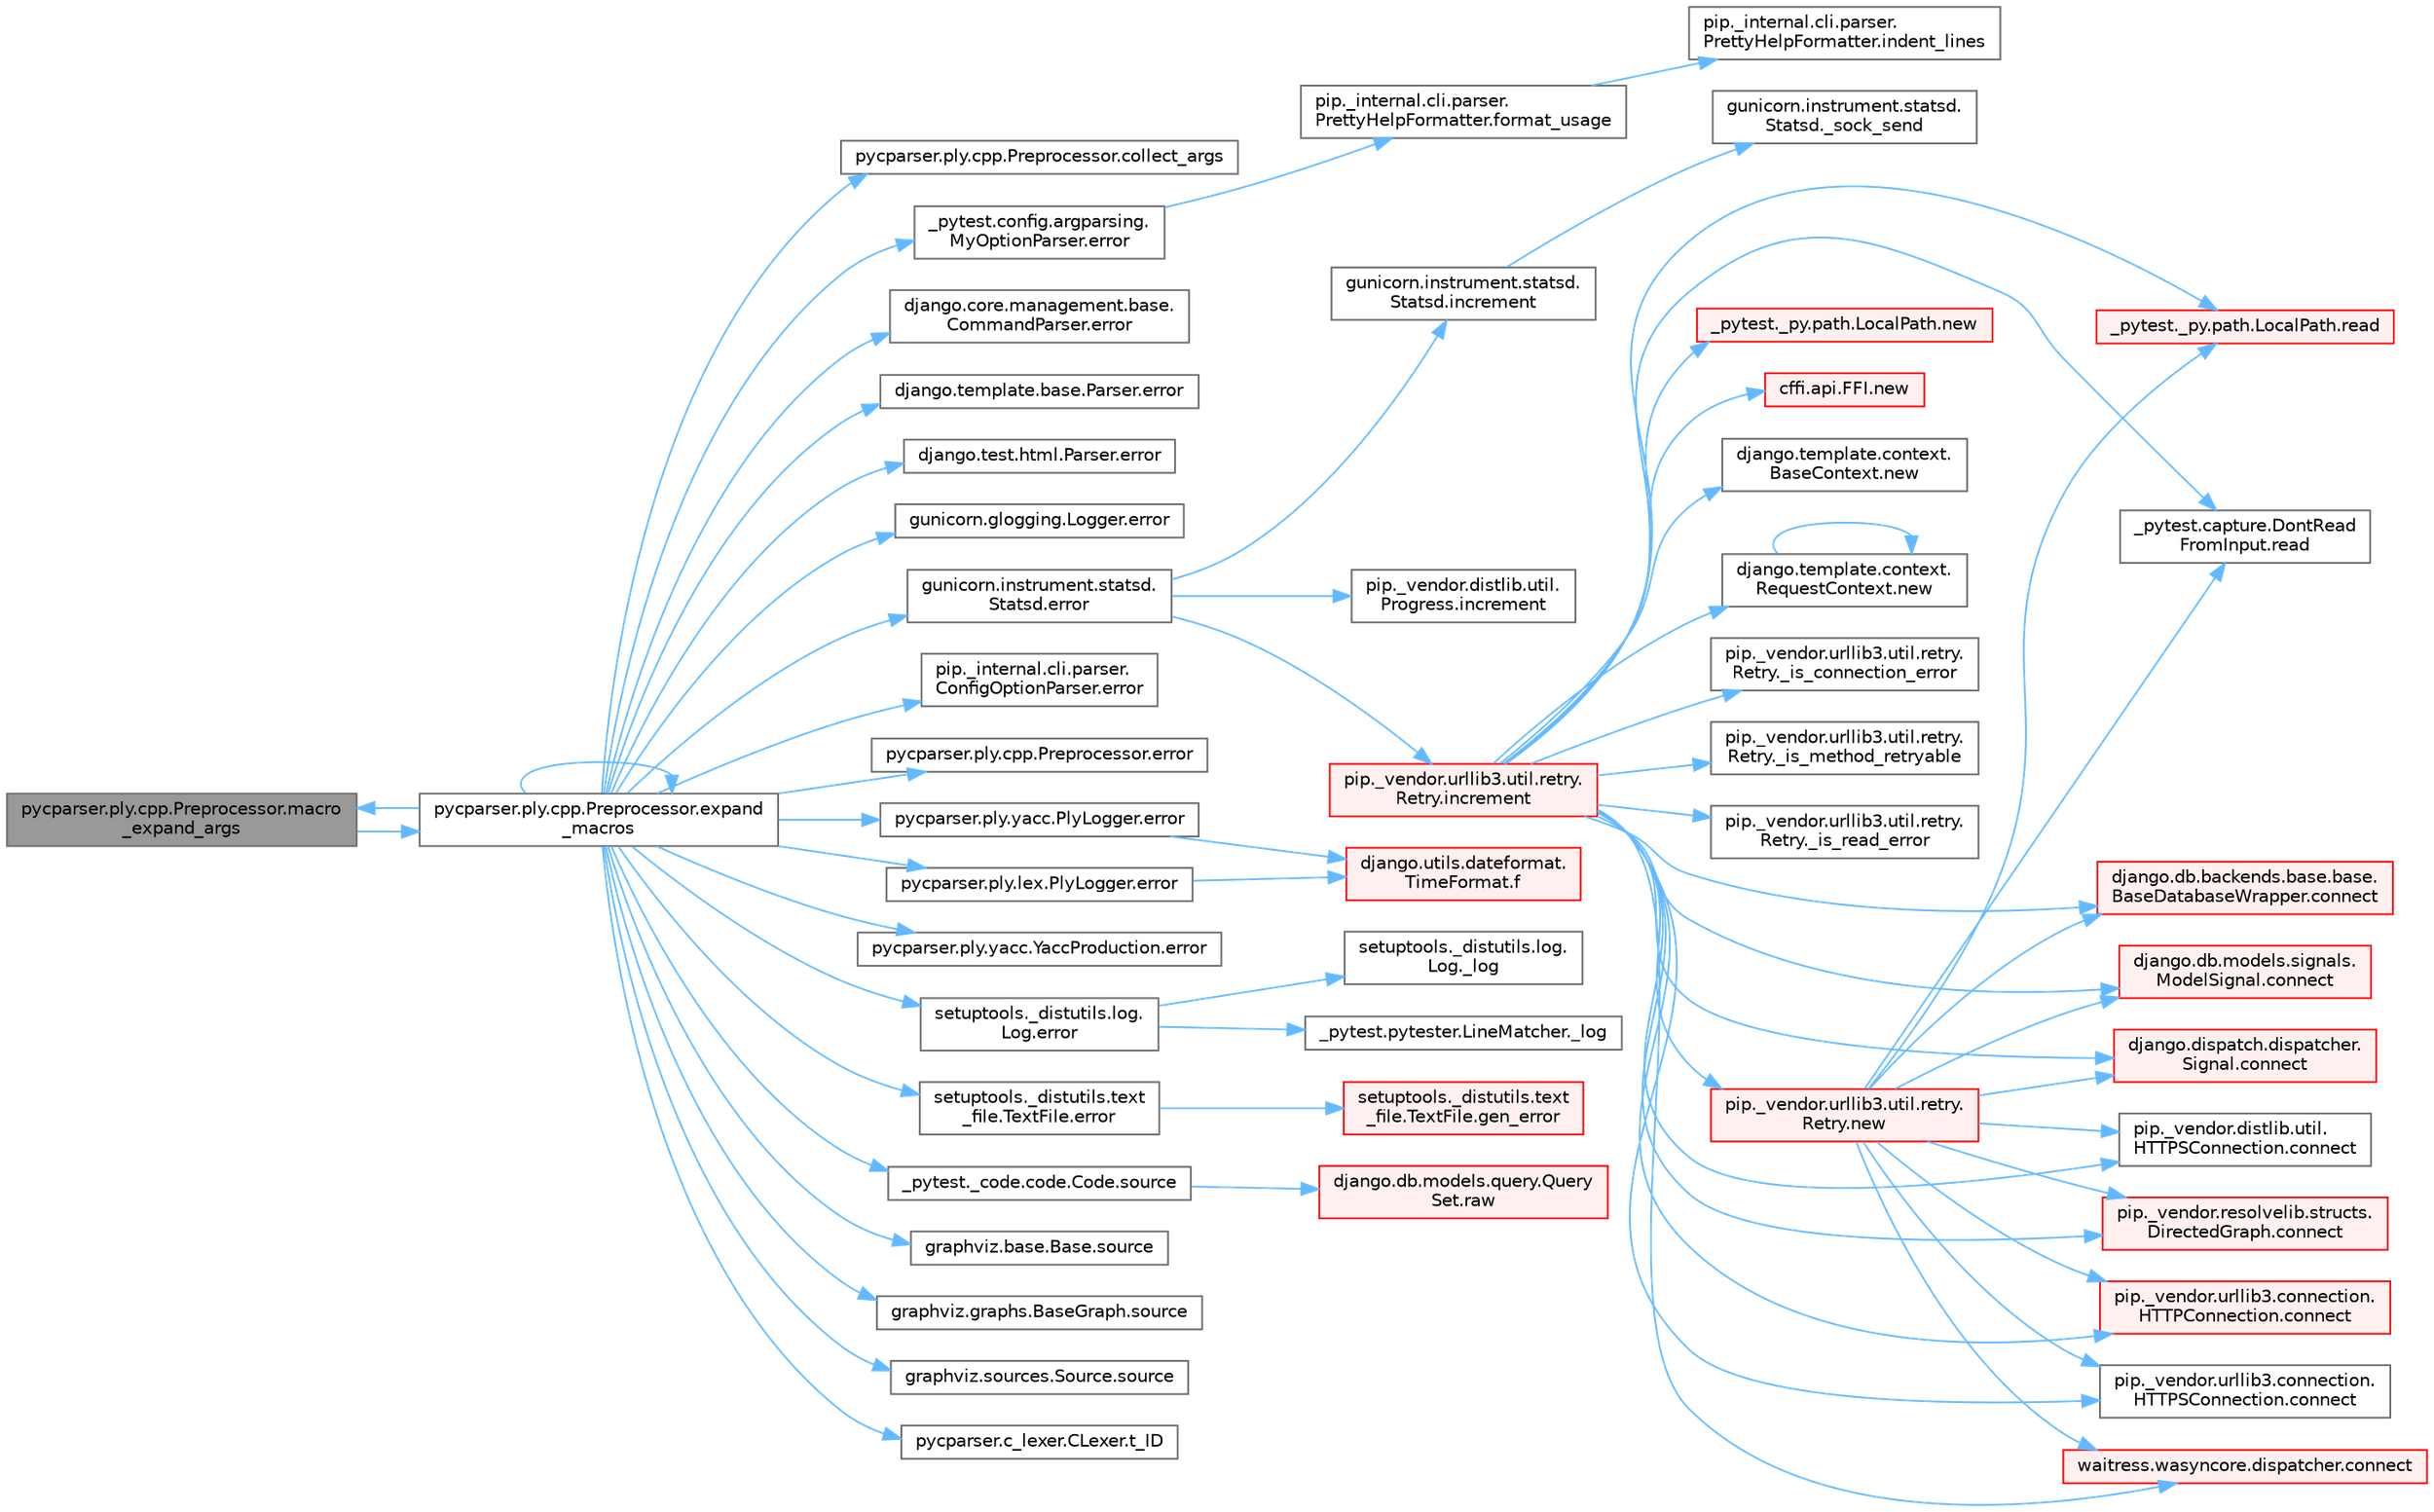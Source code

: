 digraph "pycparser.ply.cpp.Preprocessor.macro_expand_args"
{
 // LATEX_PDF_SIZE
  bgcolor="transparent";
  edge [fontname=Helvetica,fontsize=10,labelfontname=Helvetica,labelfontsize=10];
  node [fontname=Helvetica,fontsize=10,shape=box,height=0.2,width=0.4];
  rankdir="LR";
  Node1 [id="Node000001",label="pycparser.ply.cpp.Preprocessor.macro\l_expand_args",height=0.2,width=0.4,color="gray40", fillcolor="grey60", style="filled", fontcolor="black",tooltip=" "];
  Node1 -> Node2 [id="edge1_Node000001_Node000002",color="steelblue1",style="solid",tooltip=" "];
  Node2 [id="Node000002",label="pycparser.ply.cpp.Preprocessor.expand\l_macros",height=0.2,width=0.4,color="grey40", fillcolor="white", style="filled",URL="$classpycparser_1_1ply_1_1cpp_1_1_preprocessor.html#a4ac7e926ac9f68ef96f58e704a570d42",tooltip=" "];
  Node2 -> Node3 [id="edge2_Node000002_Node000003",color="steelblue1",style="solid",tooltip=" "];
  Node3 [id="Node000003",label="pycparser.ply.cpp.Preprocessor.collect_args",height=0.2,width=0.4,color="grey40", fillcolor="white", style="filled",URL="$classpycparser_1_1ply_1_1cpp_1_1_preprocessor.html#ac152ad9de817ea9c5f019bd3d372cfeb",tooltip=" "];
  Node2 -> Node4 [id="edge3_Node000002_Node000004",color="steelblue1",style="solid",tooltip=" "];
  Node4 [id="Node000004",label="_pytest.config.argparsing.\lMyOptionParser.error",height=0.2,width=0.4,color="grey40", fillcolor="white", style="filled",URL="$class__pytest_1_1config_1_1argparsing_1_1_my_option_parser.html#afa605e3b10b021d3192df596a2af55e4",tooltip=" "];
  Node4 -> Node5 [id="edge4_Node000004_Node000005",color="steelblue1",style="solid",tooltip=" "];
  Node5 [id="Node000005",label="pip._internal.cli.parser.\lPrettyHelpFormatter.format_usage",height=0.2,width=0.4,color="grey40", fillcolor="white", style="filled",URL="$classpip_1_1__internal_1_1cli_1_1parser_1_1_pretty_help_formatter.html#af51742b7ae0565bf16937b783af62fb1",tooltip=" "];
  Node5 -> Node6 [id="edge5_Node000005_Node000006",color="steelblue1",style="solid",tooltip=" "];
  Node6 [id="Node000006",label="pip._internal.cli.parser.\lPrettyHelpFormatter.indent_lines",height=0.2,width=0.4,color="grey40", fillcolor="white", style="filled",URL="$classpip_1_1__internal_1_1cli_1_1parser_1_1_pretty_help_formatter.html#aff7c640d960887731811a57f930f99b9",tooltip=" "];
  Node2 -> Node7 [id="edge6_Node000002_Node000007",color="steelblue1",style="solid",tooltip=" "];
  Node7 [id="Node000007",label="django.core.management.base.\lCommandParser.error",height=0.2,width=0.4,color="grey40", fillcolor="white", style="filled",URL="$classdjango_1_1core_1_1management_1_1base_1_1_command_parser.html#a8f60524680d1e5c70de7800e59578073",tooltip=" "];
  Node2 -> Node8 [id="edge7_Node000002_Node000008",color="steelblue1",style="solid",tooltip=" "];
  Node8 [id="Node000008",label="django.template.base.Parser.error",height=0.2,width=0.4,color="grey40", fillcolor="white", style="filled",URL="$classdjango_1_1template_1_1base_1_1_parser.html#ad75d5d46d6b8210f6e4dbab08ed53012",tooltip=" "];
  Node2 -> Node9 [id="edge8_Node000002_Node000009",color="steelblue1",style="solid",tooltip=" "];
  Node9 [id="Node000009",label="django.test.html.Parser.error",height=0.2,width=0.4,color="grey40", fillcolor="white", style="filled",URL="$classdjango_1_1test_1_1html_1_1_parser.html#a458164a9296ceed891d67f5fca97ac67",tooltip=" "];
  Node2 -> Node10 [id="edge9_Node000002_Node000010",color="steelblue1",style="solid",tooltip=" "];
  Node10 [id="Node000010",label="gunicorn.glogging.Logger.error",height=0.2,width=0.4,color="grey40", fillcolor="white", style="filled",URL="$classgunicorn_1_1glogging_1_1_logger.html#aeecb84dbc46a550d08e0ae8618d8b72c",tooltip=" "];
  Node2 -> Node11 [id="edge10_Node000002_Node000011",color="steelblue1",style="solid",tooltip=" "];
  Node11 [id="Node000011",label="gunicorn.instrument.statsd.\lStatsd.error",height=0.2,width=0.4,color="grey40", fillcolor="white", style="filled",URL="$classgunicorn_1_1instrument_1_1statsd_1_1_statsd.html#a00ca379c910e5842719e48e617504c12",tooltip=" "];
  Node11 -> Node12 [id="edge11_Node000011_Node000012",color="steelblue1",style="solid",tooltip=" "];
  Node12 [id="Node000012",label="gunicorn.instrument.statsd.\lStatsd.increment",height=0.2,width=0.4,color="grey40", fillcolor="white", style="filled",URL="$classgunicorn_1_1instrument_1_1statsd_1_1_statsd.html#a5527687726a051a5182ee13a842b08fd",tooltip=" "];
  Node12 -> Node13 [id="edge12_Node000012_Node000013",color="steelblue1",style="solid",tooltip=" "];
  Node13 [id="Node000013",label="gunicorn.instrument.statsd.\lStatsd._sock_send",height=0.2,width=0.4,color="grey40", fillcolor="white", style="filled",URL="$classgunicorn_1_1instrument_1_1statsd_1_1_statsd.html#a7a4a1b56ea564914ea1ca82d1004b779",tooltip=" "];
  Node11 -> Node14 [id="edge13_Node000011_Node000014",color="steelblue1",style="solid",tooltip=" "];
  Node14 [id="Node000014",label="pip._vendor.distlib.util.\lProgress.increment",height=0.2,width=0.4,color="grey40", fillcolor="white", style="filled",URL="$classpip_1_1__vendor_1_1distlib_1_1util_1_1_progress.html#a197ffd4ac8a74898742a6cde5b4c5466",tooltip=" "];
  Node11 -> Node15 [id="edge14_Node000011_Node000015",color="steelblue1",style="solid",tooltip=" "];
  Node15 [id="Node000015",label="pip._vendor.urllib3.util.retry.\lRetry.increment",height=0.2,width=0.4,color="red", fillcolor="#FFF0F0", style="filled",URL="$classpip_1_1__vendor_1_1urllib3_1_1util_1_1retry_1_1_retry.html#a88dd993ccb2ef4b2bfa9ad0571374b12",tooltip=" "];
  Node15 -> Node16 [id="edge15_Node000015_Node000016",color="steelblue1",style="solid",tooltip=" "];
  Node16 [id="Node000016",label="pip._vendor.urllib3.util.retry.\lRetry._is_connection_error",height=0.2,width=0.4,color="grey40", fillcolor="white", style="filled",URL="$classpip_1_1__vendor_1_1urllib3_1_1util_1_1retry_1_1_retry.html#af9157a0cb7ff9ff1545c47689060cae3",tooltip=" "];
  Node15 -> Node17 [id="edge16_Node000015_Node000017",color="steelblue1",style="solid",tooltip=" "];
  Node17 [id="Node000017",label="pip._vendor.urllib3.util.retry.\lRetry._is_method_retryable",height=0.2,width=0.4,color="grey40", fillcolor="white", style="filled",URL="$classpip_1_1__vendor_1_1urllib3_1_1util_1_1retry_1_1_retry.html#a193e812f031d711640062670168b06d6",tooltip=" "];
  Node15 -> Node18 [id="edge17_Node000015_Node000018",color="steelblue1",style="solid",tooltip=" "];
  Node18 [id="Node000018",label="pip._vendor.urllib3.util.retry.\lRetry._is_read_error",height=0.2,width=0.4,color="grey40", fillcolor="white", style="filled",URL="$classpip_1_1__vendor_1_1urllib3_1_1util_1_1retry_1_1_retry.html#a605705facbf670c41a7291387eb9d441",tooltip=" "];
  Node15 -> Node19 [id="edge18_Node000015_Node000019",color="steelblue1",style="solid",tooltip=" "];
  Node19 [id="Node000019",label="django.db.backends.base.base.\lBaseDatabaseWrapper.connect",height=0.2,width=0.4,color="red", fillcolor="#FFF0F0", style="filled",URL="$classdjango_1_1db_1_1backends_1_1base_1_1base_1_1_base_database_wrapper.html#a7b64171260c3bf790ed1f563fe48ec35",tooltip=" "];
  Node15 -> Node4481 [id="edge19_Node000015_Node004481",color="steelblue1",style="solid",tooltip=" "];
  Node4481 [id="Node004481",label="django.db.models.signals.\lModelSignal.connect",height=0.2,width=0.4,color="red", fillcolor="#FFF0F0", style="filled",URL="$classdjango_1_1db_1_1models_1_1signals_1_1_model_signal.html#a9f30fd9b11c3da129cef5ed15df81e6e",tooltip=" "];
  Node15 -> Node4483 [id="edge20_Node000015_Node004483",color="steelblue1",style="solid",tooltip=" "];
  Node4483 [id="Node004483",label="django.dispatch.dispatcher.\lSignal.connect",height=0.2,width=0.4,color="red", fillcolor="#FFF0F0", style="filled",URL="$classdjango_1_1dispatch_1_1dispatcher_1_1_signal.html#ad0c09a102ff82630078b9fd5af4e0d0d",tooltip=" "];
  Node15 -> Node4484 [id="edge21_Node000015_Node004484",color="steelblue1",style="solid",tooltip=" "];
  Node4484 [id="Node004484",label="pip._vendor.distlib.util.\lHTTPSConnection.connect",height=0.2,width=0.4,color="grey40", fillcolor="white", style="filled",URL="$classpip_1_1__vendor_1_1distlib_1_1util_1_1_h_t_t_p_s_connection.html#a1f7ef8f789419a2afad1cc5117d95bc6",tooltip=" "];
  Node15 -> Node4485 [id="edge22_Node000015_Node004485",color="steelblue1",style="solid",tooltip=" "];
  Node4485 [id="Node004485",label="pip._vendor.resolvelib.structs.\lDirectedGraph.connect",height=0.2,width=0.4,color="red", fillcolor="#FFF0F0", style="filled",URL="$classpip_1_1__vendor_1_1resolvelib_1_1structs_1_1_directed_graph.html#a1eb430d00f36fac07a490c7779d31575",tooltip=" "];
  Node15 -> Node4486 [id="edge23_Node000015_Node004486",color="steelblue1",style="solid",tooltip=" "];
  Node4486 [id="Node004486",label="pip._vendor.urllib3.connection.\lHTTPConnection.connect",height=0.2,width=0.4,color="red", fillcolor="#FFF0F0", style="filled",URL="$classpip_1_1__vendor_1_1urllib3_1_1connection_1_1_h_t_t_p_connection.html#afbfafe5a6942dc8e02a727a6f5eb2244",tooltip=" "];
  Node15 -> Node4489 [id="edge24_Node000015_Node004489",color="steelblue1",style="solid",tooltip=" "];
  Node4489 [id="Node004489",label="pip._vendor.urllib3.connection.\lHTTPSConnection.connect",height=0.2,width=0.4,color="grey40", fillcolor="white", style="filled",URL="$classpip_1_1__vendor_1_1urllib3_1_1connection_1_1_h_t_t_p_s_connection.html#a4dad4b6496c3f029196c78b991f57c03",tooltip=" "];
  Node15 -> Node4490 [id="edge25_Node000015_Node004490",color="steelblue1",style="solid",tooltip=" "];
  Node4490 [id="Node004490",label="waitress.wasyncore.dispatcher.connect",height=0.2,width=0.4,color="red", fillcolor="#FFF0F0", style="filled",URL="$classwaitress_1_1wasyncore_1_1dispatcher.html#a62e9904422762eb9bc05bc1dd595aebb",tooltip=" "];
  Node15 -> Node270 [id="edge26_Node000015_Node000270",color="steelblue1",style="solid",tooltip=" "];
  Node270 [id="Node000270",label="_pytest._py.path.LocalPath.new",height=0.2,width=0.4,color="red", fillcolor="#FFF0F0", style="filled",URL="$class__pytest_1_1__py_1_1path_1_1_local_path.html#ab5882416a5911e7a15e0598cbeab05cd",tooltip=" "];
  Node15 -> Node4477 [id="edge27_Node000015_Node004477",color="steelblue1",style="solid",tooltip=" "];
  Node4477 [id="Node004477",label="cffi.api.FFI.new",height=0.2,width=0.4,color="red", fillcolor="#FFF0F0", style="filled",URL="$classcffi_1_1api_1_1_f_f_i.html#a8683df0d048f312ff118f16dae752887",tooltip=" "];
  Node15 -> Node4478 [id="edge28_Node000015_Node004478",color="steelblue1",style="solid",tooltip=" "];
  Node4478 [id="Node004478",label="django.template.context.\lBaseContext.new",height=0.2,width=0.4,color="grey40", fillcolor="white", style="filled",URL="$classdjango_1_1template_1_1context_1_1_base_context.html#a65a4f3e5e3bccacaf4e30e36100c1423",tooltip=" "];
  Node15 -> Node4479 [id="edge29_Node000015_Node004479",color="steelblue1",style="solid",tooltip=" "];
  Node4479 [id="Node004479",label="django.template.context.\lRequestContext.new",height=0.2,width=0.4,color="grey40", fillcolor="white", style="filled",URL="$classdjango_1_1template_1_1context_1_1_request_context.html#a4402e04b0c9bd3d4a2b7f06f38ab7432",tooltip=" "];
  Node4479 -> Node4479 [id="edge30_Node004479_Node004479",color="steelblue1",style="solid",tooltip=" "];
  Node15 -> Node4480 [id="edge31_Node000015_Node004480",color="steelblue1",style="solid",tooltip=" "];
  Node4480 [id="Node004480",label="pip._vendor.urllib3.util.retry.\lRetry.new",height=0.2,width=0.4,color="red", fillcolor="#FFF0F0", style="filled",URL="$classpip_1_1__vendor_1_1urllib3_1_1util_1_1retry_1_1_retry.html#ab806585412b9d9b3c0d882fb4bd8d3c0",tooltip=" "];
  Node4480 -> Node19 [id="edge32_Node004480_Node000019",color="steelblue1",style="solid",tooltip=" "];
  Node4480 -> Node4481 [id="edge33_Node004480_Node004481",color="steelblue1",style="solid",tooltip=" "];
  Node4480 -> Node4483 [id="edge34_Node004480_Node004483",color="steelblue1",style="solid",tooltip=" "];
  Node4480 -> Node4484 [id="edge35_Node004480_Node004484",color="steelblue1",style="solid",tooltip=" "];
  Node4480 -> Node4485 [id="edge36_Node004480_Node004485",color="steelblue1",style="solid",tooltip=" "];
  Node4480 -> Node4486 [id="edge37_Node004480_Node004486",color="steelblue1",style="solid",tooltip=" "];
  Node4480 -> Node4489 [id="edge38_Node004480_Node004489",color="steelblue1",style="solid",tooltip=" "];
  Node4480 -> Node4490 [id="edge39_Node004480_Node004490",color="steelblue1",style="solid",tooltip=" "];
  Node4480 -> Node287 [id="edge40_Node004480_Node000287",color="steelblue1",style="solid",tooltip=" "];
  Node287 [id="Node000287",label="_pytest._py.path.LocalPath.read",height=0.2,width=0.4,color="red", fillcolor="#FFF0F0", style="filled",URL="$class__pytest_1_1__py_1_1path_1_1_local_path.html#a8640b65f715ce8a258379deb78a68fd8",tooltip=" "];
  Node4480 -> Node354 [id="edge41_Node004480_Node000354",color="steelblue1",style="solid",tooltip=" "];
  Node354 [id="Node000354",label="_pytest.capture.DontRead\lFromInput.read",height=0.2,width=0.4,color="grey40", fillcolor="white", style="filled",URL="$class__pytest_1_1capture_1_1_dont_read_from_input.html#abe84d6d5626bed2fa4f52408d2b95d3f",tooltip=" "];
  Node15 -> Node287 [id="edge42_Node000015_Node000287",color="steelblue1",style="solid",tooltip=" "];
  Node15 -> Node354 [id="edge43_Node000015_Node000354",color="steelblue1",style="solid",tooltip=" "];
  Node2 -> Node3145 [id="edge44_Node000002_Node003145",color="steelblue1",style="solid",tooltip=" "];
  Node3145 [id="Node003145",label="pip._internal.cli.parser.\lConfigOptionParser.error",height=0.2,width=0.4,color="grey40", fillcolor="white", style="filled",URL="$classpip_1_1__internal_1_1cli_1_1parser_1_1_config_option_parser.html#a7f476706a72ac9c0f9862fff54f800b6",tooltip=" "];
  Node2 -> Node3146 [id="edge45_Node000002_Node003146",color="steelblue1",style="solid",tooltip=" "];
  Node3146 [id="Node003146",label="pycparser.ply.cpp.Preprocessor.error",height=0.2,width=0.4,color="grey40", fillcolor="white", style="filled",URL="$classpycparser_1_1ply_1_1cpp_1_1_preprocessor.html#a7e1ac62be845481431f1eba28c7c4dff",tooltip=" "];
  Node2 -> Node3147 [id="edge46_Node000002_Node003147",color="steelblue1",style="solid",tooltip=" "];
  Node3147 [id="Node003147",label="pycparser.ply.lex.PlyLogger.error",height=0.2,width=0.4,color="grey40", fillcolor="white", style="filled",URL="$classpycparser_1_1ply_1_1lex_1_1_ply_logger.html#acd6be9709e7b404943ae36e163141b25",tooltip=" "];
  Node3147 -> Node3148 [id="edge47_Node003147_Node003148",color="steelblue1",style="solid",tooltip=" "];
  Node3148 [id="Node003148",label="django.utils.dateformat.\lTimeFormat.f",height=0.2,width=0.4,color="red", fillcolor="#FFF0F0", style="filled",URL="$classdjango_1_1utils_1_1dateformat_1_1_time_format.html#a917dbc4f3103e5d9dd416fce475b48a8",tooltip=" "];
  Node2 -> Node3149 [id="edge48_Node000002_Node003149",color="steelblue1",style="solid",tooltip=" "];
  Node3149 [id="Node003149",label="pycparser.ply.yacc.PlyLogger.error",height=0.2,width=0.4,color="grey40", fillcolor="white", style="filled",URL="$classpycparser_1_1ply_1_1yacc_1_1_ply_logger.html#af6aeffc66660a97dae0fbedefc30be02",tooltip=" "];
  Node3149 -> Node3148 [id="edge49_Node003149_Node003148",color="steelblue1",style="solid",tooltip=" "];
  Node2 -> Node3150 [id="edge50_Node000002_Node003150",color="steelblue1",style="solid",tooltip=" "];
  Node3150 [id="Node003150",label="pycparser.ply.yacc.YaccProduction.error",height=0.2,width=0.4,color="grey40", fillcolor="white", style="filled",URL="$classpycparser_1_1ply_1_1yacc_1_1_yacc_production.html#afad8b69a6e498ad76e964d1d258fec4b",tooltip=" "];
  Node2 -> Node3151 [id="edge51_Node000002_Node003151",color="steelblue1",style="solid",tooltip=" "];
  Node3151 [id="Node003151",label="setuptools._distutils.log.\lLog.error",height=0.2,width=0.4,color="grey40", fillcolor="white", style="filled",URL="$classsetuptools_1_1__distutils_1_1log_1_1_log.html#a7bd864699d7c02ad3de0c09a76dee94f",tooltip=" "];
  Node3151 -> Node1290 [id="edge52_Node003151_Node001290",color="steelblue1",style="solid",tooltip=" "];
  Node1290 [id="Node001290",label="_pytest.pytester.LineMatcher._log",height=0.2,width=0.4,color="grey40", fillcolor="white", style="filled",URL="$class__pytest_1_1pytester_1_1_line_matcher.html#a8783ff706e976340d529c3c012831254",tooltip=" "];
  Node3151 -> Node1291 [id="edge53_Node003151_Node001291",color="steelblue1",style="solid",tooltip=" "];
  Node1291 [id="Node001291",label="setuptools._distutils.log.\lLog._log",height=0.2,width=0.4,color="grey40", fillcolor="white", style="filled",URL="$classsetuptools_1_1__distutils_1_1log_1_1_log.html#a4a1ffe6fd0ad53057d8ea48b2ca6e471",tooltip=" "];
  Node2 -> Node3152 [id="edge54_Node000002_Node003152",color="steelblue1",style="solid",tooltip=" "];
  Node3152 [id="Node003152",label="setuptools._distutils.text\l_file.TextFile.error",height=0.2,width=0.4,color="grey40", fillcolor="white", style="filled",URL="$classsetuptools_1_1__distutils_1_1text__file_1_1_text_file.html#a670e0e2eae86ae71f328552dfcf2f451",tooltip=" "];
  Node3152 -> Node2322 [id="edge55_Node003152_Node002322",color="steelblue1",style="solid",tooltip=" "];
  Node2322 [id="Node002322",label="setuptools._distutils.text\l_file.TextFile.gen_error",height=0.2,width=0.4,color="red", fillcolor="#FFF0F0", style="filled",URL="$classsetuptools_1_1__distutils_1_1text__file_1_1_text_file.html#a9991fa038bd382ef25b2e21b0dcc422d",tooltip=" "];
  Node2 -> Node2 [id="edge56_Node000002_Node000002",color="steelblue1",style="solid",tooltip=" "];
  Node2 -> Node1 [id="edge57_Node000002_Node000001",color="steelblue1",style="solid",tooltip=" "];
  Node2 -> Node105 [id="edge58_Node000002_Node000105",color="steelblue1",style="solid",tooltip=" "];
  Node105 [id="Node000105",label="_pytest._code.code.Code.source",height=0.2,width=0.4,color="grey40", fillcolor="white", style="filled",URL="$class__pytest_1_1__code_1_1code_1_1_code.html#a22f60644a8fa658ab754ddca0bcb31fd",tooltip=" "];
  Node105 -> Node82 [id="edge59_Node000105_Node000082",color="steelblue1",style="solid",tooltip=" "];
  Node82 [id="Node000082",label="django.db.models.query.Query\lSet.raw",height=0.2,width=0.4,color="red", fillcolor="#FFF0F0", style="filled",URL="$classdjango_1_1db_1_1models_1_1query_1_1_query_set.html#abce199e3993658459fb2f7c2719daa45",tooltip="PUBLIC METHODS THAT RETURN A QUERYSET SUBCLASS #."];
  Node2 -> Node106 [id="edge60_Node000002_Node000106",color="steelblue1",style="solid",tooltip=" "];
  Node106 [id="Node000106",label="graphviz.base.Base.source",height=0.2,width=0.4,color="grey40", fillcolor="white", style="filled",URL="$classgraphviz_1_1base_1_1_base.html#a5eb46caf8c88716e5741b7b2404d4c75",tooltip=" "];
  Node2 -> Node107 [id="edge61_Node000002_Node000107",color="steelblue1",style="solid",tooltip=" "];
  Node107 [id="Node000107",label="graphviz.graphs.BaseGraph.source",height=0.2,width=0.4,color="grey40", fillcolor="white", style="filled",URL="$classgraphviz_1_1graphs_1_1_base_graph.html#a8aad62397887cb67daf6812db5328f6b",tooltip=" "];
  Node2 -> Node108 [id="edge62_Node000002_Node000108",color="steelblue1",style="solid",tooltip=" "];
  Node108 [id="Node000108",label="graphviz.sources.Source.source",height=0.2,width=0.4,color="grey40", fillcolor="white", style="filled",URL="$classgraphviz_1_1sources_1_1_source.html#a3e4b80b77671f18910b3f30a89f93a14",tooltip=" "];
  Node2 -> Node3137 [id="edge63_Node000002_Node003137",color="steelblue1",style="solid",tooltip=" "];
  Node3137 [id="Node003137",label="pycparser.c_lexer.CLexer.t_ID",height=0.2,width=0.4,color="grey40", fillcolor="white", style="filled",URL="$classpycparser_1_1c__lexer_1_1_c_lexer.html#a7c02b63c9f825011bb0a34fcc6dcadb3",tooltip=" "];
}
